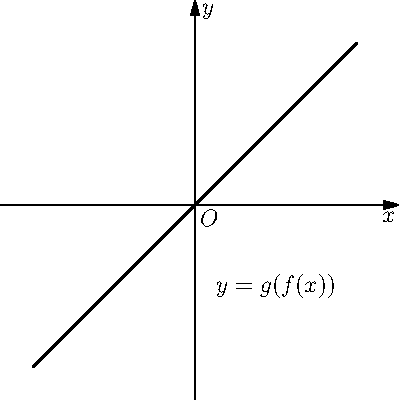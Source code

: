 size(200);
import graph;
draw((-1,-1)--(1,1),linewidth(1));
label("$y=g(f(x))$",(0.5,-0.5));
limits((-1.2,-1.2),(1.2,1.2));
label("$O$",(0,0),SE);
xaxis("$x$",Arrow());
yaxis(Label("$y$",align=E),Arrow());
